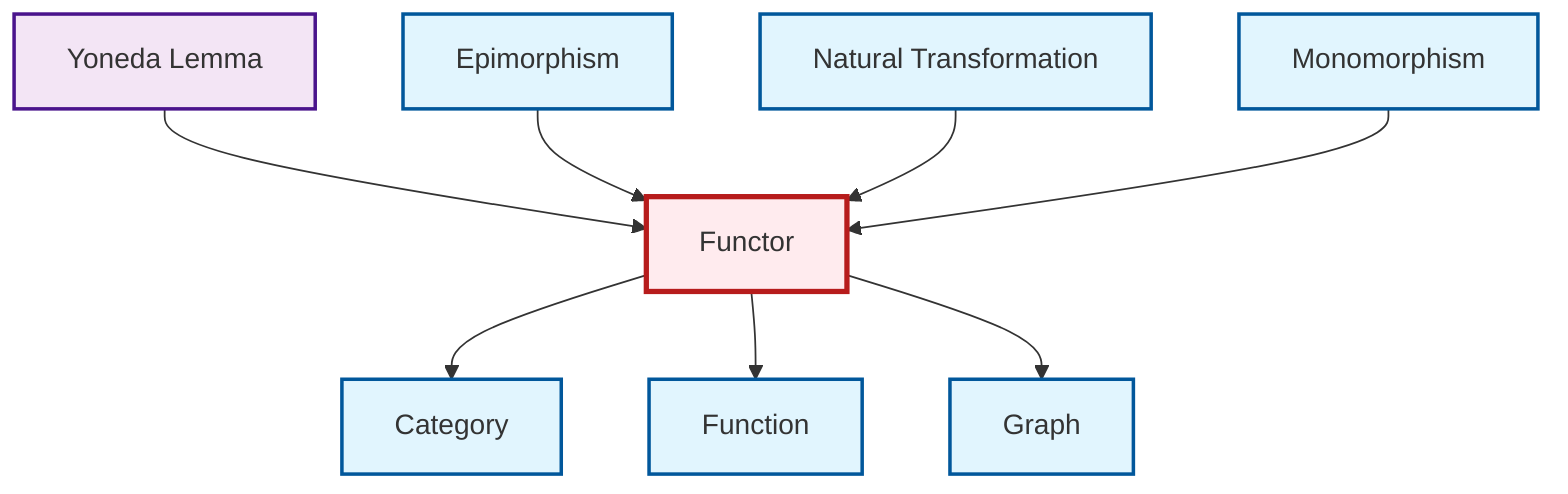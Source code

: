 graph TD
    classDef definition fill:#e1f5fe,stroke:#01579b,stroke-width:2px
    classDef theorem fill:#f3e5f5,stroke:#4a148c,stroke-width:2px
    classDef axiom fill:#fff3e0,stroke:#e65100,stroke-width:2px
    classDef example fill:#e8f5e9,stroke:#1b5e20,stroke-width:2px
    classDef current fill:#ffebee,stroke:#b71c1c,stroke-width:3px
    def-function["Function"]:::definition
    def-graph["Graph"]:::definition
    def-natural-transformation["Natural Transformation"]:::definition
    def-monomorphism["Monomorphism"]:::definition
    thm-yoneda["Yoneda Lemma"]:::theorem
    def-epimorphism["Epimorphism"]:::definition
    def-functor["Functor"]:::definition
    def-category["Category"]:::definition
    thm-yoneda --> def-functor
    def-epimorphism --> def-functor
    def-natural-transformation --> def-functor
    def-monomorphism --> def-functor
    def-functor --> def-category
    def-functor --> def-function
    def-functor --> def-graph
    class def-functor current